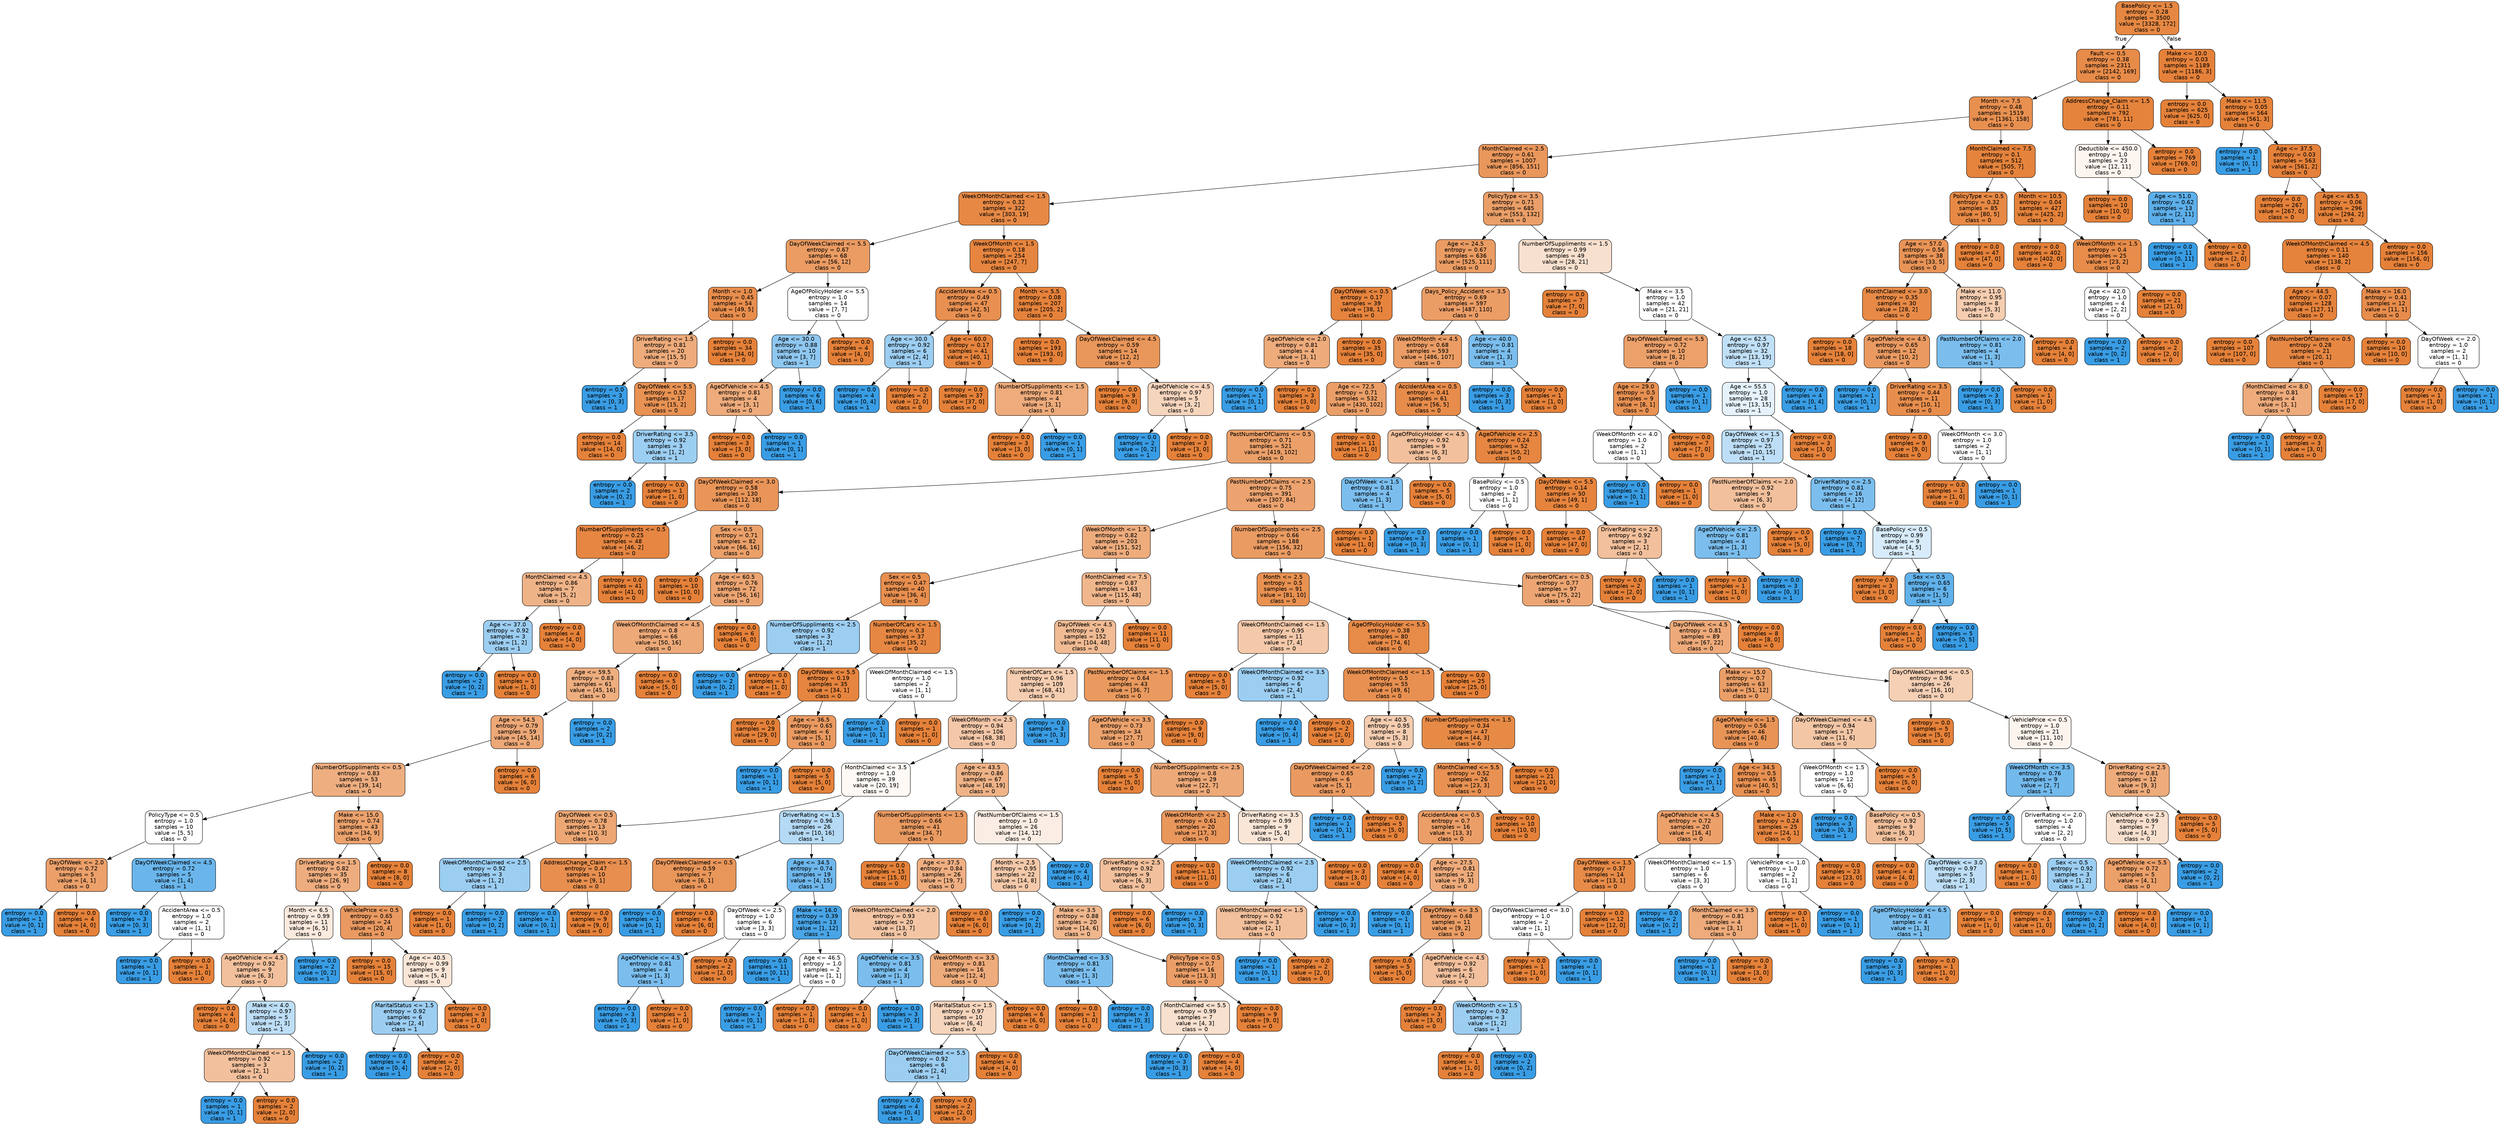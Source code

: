 digraph Tree {
node [shape=box, style="filled, rounded", color="black", fontname=helvetica] ;
edge [fontname=helvetica] ;
0 [label="BasePolicy <= 1.5\nentropy = 0.28\nsamples = 3500\nvalue = [3328, 172]\nclass = 0", fillcolor="#e68843"] ;
1 [label="Fault <= 0.5\nentropy = 0.38\nsamples = 2311\nvalue = [2142, 169]\nclass = 0", fillcolor="#e78b49"] ;
0 -> 1 [labeldistance=2.5, labelangle=45, headlabel="True"] ;
2 [label="Month <= 7.5\nentropy = 0.48\nsamples = 1519\nvalue = [1361, 158]\nclass = 0", fillcolor="#e89050"] ;
1 -> 2 ;
3 [label="MonthClaimed <= 2.5\nentropy = 0.61\nsamples = 1007\nvalue = [856, 151]\nclass = 0", fillcolor="#ea975c"] ;
2 -> 3 ;
4 [label="WeekOfMonthClaimed <= 1.5\nentropy = 0.32\nsamples = 322\nvalue = [303, 19]\nclass = 0", fillcolor="#e78945"] ;
3 -> 4 ;
5 [label="DayOfWeekClaimed <= 5.5\nentropy = 0.67\nsamples = 68\nvalue = [56, 12]\nclass = 0", fillcolor="#eb9c63"] ;
4 -> 5 ;
6 [label="Month <= 1.0\nentropy = 0.45\nsamples = 54\nvalue = [49, 5]\nclass = 0", fillcolor="#e88e4d"] ;
5 -> 6 ;
7 [label="DriverRating <= 1.5\nentropy = 0.81\nsamples = 20\nvalue = [15, 5]\nclass = 0", fillcolor="#eeab7b"] ;
6 -> 7 ;
8 [label="entropy = 0.0\nsamples = 3\nvalue = [0, 3]\nclass = 1", fillcolor="#399de5"] ;
7 -> 8 ;
9 [label="DayOfWeek <= 5.5\nentropy = 0.52\nsamples = 17\nvalue = [15, 2]\nclass = 0", fillcolor="#e89253"] ;
7 -> 9 ;
10 [label="entropy = 0.0\nsamples = 14\nvalue = [14, 0]\nclass = 0", fillcolor="#e58139"] ;
9 -> 10 ;
11 [label="DriverRating <= 3.5\nentropy = 0.92\nsamples = 3\nvalue = [1, 2]\nclass = 1", fillcolor="#9ccef2"] ;
9 -> 11 ;
12 [label="entropy = 0.0\nsamples = 2\nvalue = [0, 2]\nclass = 1", fillcolor="#399de5"] ;
11 -> 12 ;
13 [label="entropy = 0.0\nsamples = 1\nvalue = [1, 0]\nclass = 0", fillcolor="#e58139"] ;
11 -> 13 ;
14 [label="entropy = 0.0\nsamples = 34\nvalue = [34, 0]\nclass = 0", fillcolor="#e58139"] ;
6 -> 14 ;
15 [label="AgeOfPolicyHolder <= 5.5\nentropy = 1.0\nsamples = 14\nvalue = [7, 7]\nclass = 0", fillcolor="#ffffff"] ;
5 -> 15 ;
16 [label="Age <= 30.0\nentropy = 0.88\nsamples = 10\nvalue = [3, 7]\nclass = 1", fillcolor="#8ec7f0"] ;
15 -> 16 ;
17 [label="AgeOfVehicle <= 4.5\nentropy = 0.81\nsamples = 4\nvalue = [3, 1]\nclass = 0", fillcolor="#eeab7b"] ;
16 -> 17 ;
18 [label="entropy = 0.0\nsamples = 3\nvalue = [3, 0]\nclass = 0", fillcolor="#e58139"] ;
17 -> 18 ;
19 [label="entropy = 0.0\nsamples = 1\nvalue = [0, 1]\nclass = 1", fillcolor="#399de5"] ;
17 -> 19 ;
20 [label="entropy = 0.0\nsamples = 6\nvalue = [0, 6]\nclass = 1", fillcolor="#399de5"] ;
16 -> 20 ;
21 [label="entropy = 0.0\nsamples = 4\nvalue = [4, 0]\nclass = 0", fillcolor="#e58139"] ;
15 -> 21 ;
22 [label="WeekOfMonth <= 1.5\nentropy = 0.18\nsamples = 254\nvalue = [247, 7]\nclass = 0", fillcolor="#e6853f"] ;
4 -> 22 ;
23 [label="AccidentArea <= 0.5\nentropy = 0.49\nsamples = 47\nvalue = [42, 5]\nclass = 0", fillcolor="#e89051"] ;
22 -> 23 ;
24 [label="Age <= 30.0\nentropy = 0.92\nsamples = 6\nvalue = [2, 4]\nclass = 1", fillcolor="#9ccef2"] ;
23 -> 24 ;
25 [label="entropy = 0.0\nsamples = 4\nvalue = [0, 4]\nclass = 1", fillcolor="#399de5"] ;
24 -> 25 ;
26 [label="entropy = 0.0\nsamples = 2\nvalue = [2, 0]\nclass = 0", fillcolor="#e58139"] ;
24 -> 26 ;
27 [label="Age <= 60.0\nentropy = 0.17\nsamples = 41\nvalue = [40, 1]\nclass = 0", fillcolor="#e6843e"] ;
23 -> 27 ;
28 [label="entropy = 0.0\nsamples = 37\nvalue = [37, 0]\nclass = 0", fillcolor="#e58139"] ;
27 -> 28 ;
29 [label="NumberOfSuppliments <= 1.5\nentropy = 0.81\nsamples = 4\nvalue = [3, 1]\nclass = 0", fillcolor="#eeab7b"] ;
27 -> 29 ;
30 [label="entropy = 0.0\nsamples = 3\nvalue = [3, 0]\nclass = 0", fillcolor="#e58139"] ;
29 -> 30 ;
31 [label="entropy = 0.0\nsamples = 1\nvalue = [0, 1]\nclass = 1", fillcolor="#399de5"] ;
29 -> 31 ;
32 [label="Month <= 5.5\nentropy = 0.08\nsamples = 207\nvalue = [205, 2]\nclass = 0", fillcolor="#e5823b"] ;
22 -> 32 ;
33 [label="entropy = 0.0\nsamples = 193\nvalue = [193, 0]\nclass = 0", fillcolor="#e58139"] ;
32 -> 33 ;
34 [label="DayOfWeekClaimed <= 4.5\nentropy = 0.59\nsamples = 14\nvalue = [12, 2]\nclass = 0", fillcolor="#e9965a"] ;
32 -> 34 ;
35 [label="entropy = 0.0\nsamples = 9\nvalue = [9, 0]\nclass = 0", fillcolor="#e58139"] ;
34 -> 35 ;
36 [label="AgeOfVehicle <= 4.5\nentropy = 0.97\nsamples = 5\nvalue = [3, 2]\nclass = 0", fillcolor="#f6d5bd"] ;
34 -> 36 ;
37 [label="entropy = 0.0\nsamples = 2\nvalue = [0, 2]\nclass = 1", fillcolor="#399de5"] ;
36 -> 37 ;
38 [label="entropy = 0.0\nsamples = 3\nvalue = [3, 0]\nclass = 0", fillcolor="#e58139"] ;
36 -> 38 ;
39 [label="PolicyType <= 3.5\nentropy = 0.71\nsamples = 685\nvalue = [553, 132]\nclass = 0", fillcolor="#eb9f68"] ;
3 -> 39 ;
40 [label="Age <= 24.5\nentropy = 0.67\nsamples = 636\nvalue = [525, 111]\nclass = 0", fillcolor="#ea9c63"] ;
39 -> 40 ;
41 [label="DayOfWeek <= 0.5\nentropy = 0.17\nsamples = 39\nvalue = [38, 1]\nclass = 0", fillcolor="#e6843e"] ;
40 -> 41 ;
42 [label="AgeOfVehicle <= 2.0\nentropy = 0.81\nsamples = 4\nvalue = [3, 1]\nclass = 0", fillcolor="#eeab7b"] ;
41 -> 42 ;
43 [label="entropy = 0.0\nsamples = 1\nvalue = [0, 1]\nclass = 1", fillcolor="#399de5"] ;
42 -> 43 ;
44 [label="entropy = 0.0\nsamples = 3\nvalue = [3, 0]\nclass = 0", fillcolor="#e58139"] ;
42 -> 44 ;
45 [label="entropy = 0.0\nsamples = 35\nvalue = [35, 0]\nclass = 0", fillcolor="#e58139"] ;
41 -> 45 ;
46 [label="Days_Policy_Accident <= 3.5\nentropy = 0.69\nsamples = 597\nvalue = [487, 110]\nclass = 0", fillcolor="#eb9d66"] ;
40 -> 46 ;
47 [label="WeekOfMonth <= 4.5\nentropy = 0.68\nsamples = 593\nvalue = [486, 107]\nclass = 0", fillcolor="#eb9d65"] ;
46 -> 47 ;
48 [label="Age <= 72.5\nentropy = 0.71\nsamples = 532\nvalue = [430, 102]\nclass = 0", fillcolor="#eb9f68"] ;
47 -> 48 ;
49 [label="PastNumberOfClaims <= 0.5\nentropy = 0.71\nsamples = 521\nvalue = [419, 102]\nclass = 0", fillcolor="#eba069"] ;
48 -> 49 ;
50 [label="DayOfWeekClaimed <= 3.0\nentropy = 0.58\nsamples = 130\nvalue = [112, 18]\nclass = 0", fillcolor="#e99559"] ;
49 -> 50 ;
51 [label="NumberOfSuppliments <= 0.5\nentropy = 0.25\nsamples = 48\nvalue = [46, 2]\nclass = 0", fillcolor="#e68642"] ;
50 -> 51 ;
52 [label="MonthClaimed <= 4.5\nentropy = 0.86\nsamples = 7\nvalue = [5, 2]\nclass = 0", fillcolor="#efb388"] ;
51 -> 52 ;
53 [label="Age <= 37.0\nentropy = 0.92\nsamples = 3\nvalue = [1, 2]\nclass = 1", fillcolor="#9ccef2"] ;
52 -> 53 ;
54 [label="entropy = 0.0\nsamples = 2\nvalue = [0, 2]\nclass = 1", fillcolor="#399de5"] ;
53 -> 54 ;
55 [label="entropy = 0.0\nsamples = 1\nvalue = [1, 0]\nclass = 0", fillcolor="#e58139"] ;
53 -> 55 ;
56 [label="entropy = 0.0\nsamples = 4\nvalue = [4, 0]\nclass = 0", fillcolor="#e58139"] ;
52 -> 56 ;
57 [label="entropy = 0.0\nsamples = 41\nvalue = [41, 0]\nclass = 0", fillcolor="#e58139"] ;
51 -> 57 ;
58 [label="Sex <= 0.5\nentropy = 0.71\nsamples = 82\nvalue = [66, 16]\nclass = 0", fillcolor="#eba069"] ;
50 -> 58 ;
59 [label="entropy = 0.0\nsamples = 10\nvalue = [10, 0]\nclass = 0", fillcolor="#e58139"] ;
58 -> 59 ;
60 [label="Age <= 60.5\nentropy = 0.76\nsamples = 72\nvalue = [56, 16]\nclass = 0", fillcolor="#eca572"] ;
58 -> 60 ;
61 [label="WeekOfMonthClaimed <= 4.5\nentropy = 0.8\nsamples = 66\nvalue = [50, 16]\nclass = 0", fillcolor="#eda978"] ;
60 -> 61 ;
62 [label="Age <= 59.5\nentropy = 0.83\nsamples = 61\nvalue = [45, 16]\nclass = 0", fillcolor="#eeae7f"] ;
61 -> 62 ;
63 [label="Age <= 54.5\nentropy = 0.79\nsamples = 59\nvalue = [45, 14]\nclass = 0", fillcolor="#eda877"] ;
62 -> 63 ;
64 [label="NumberOfSuppliments <= 0.5\nentropy = 0.83\nsamples = 53\nvalue = [39, 14]\nclass = 0", fillcolor="#eeae80"] ;
63 -> 64 ;
65 [label="PolicyType <= 0.5\nentropy = 1.0\nsamples = 10\nvalue = [5, 5]\nclass = 0", fillcolor="#ffffff"] ;
64 -> 65 ;
66 [label="DayOfWeek <= 2.0\nentropy = 0.72\nsamples = 5\nvalue = [4, 1]\nclass = 0", fillcolor="#eca06a"] ;
65 -> 66 ;
67 [label="entropy = 0.0\nsamples = 1\nvalue = [0, 1]\nclass = 1", fillcolor="#399de5"] ;
66 -> 67 ;
68 [label="entropy = 0.0\nsamples = 4\nvalue = [4, 0]\nclass = 0", fillcolor="#e58139"] ;
66 -> 68 ;
69 [label="DayOfWeekClaimed <= 4.5\nentropy = 0.72\nsamples = 5\nvalue = [1, 4]\nclass = 1", fillcolor="#6ab6ec"] ;
65 -> 69 ;
70 [label="entropy = 0.0\nsamples = 3\nvalue = [0, 3]\nclass = 1", fillcolor="#399de5"] ;
69 -> 70 ;
71 [label="AccidentArea <= 0.5\nentropy = 1.0\nsamples = 2\nvalue = [1, 1]\nclass = 0", fillcolor="#ffffff"] ;
69 -> 71 ;
72 [label="entropy = 0.0\nsamples = 1\nvalue = [0, 1]\nclass = 1", fillcolor="#399de5"] ;
71 -> 72 ;
73 [label="entropy = 0.0\nsamples = 1\nvalue = [1, 0]\nclass = 0", fillcolor="#e58139"] ;
71 -> 73 ;
74 [label="Make <= 15.0\nentropy = 0.74\nsamples = 43\nvalue = [34, 9]\nclass = 0", fillcolor="#eca26d"] ;
64 -> 74 ;
75 [label="DriverRating <= 1.5\nentropy = 0.82\nsamples = 35\nvalue = [26, 9]\nclass = 0", fillcolor="#eead7e"] ;
74 -> 75 ;
76 [label="Month <= 6.5\nentropy = 0.99\nsamples = 11\nvalue = [6, 5]\nclass = 0", fillcolor="#fbeade"] ;
75 -> 76 ;
77 [label="AgeOfVehicle <= 4.5\nentropy = 0.92\nsamples = 9\nvalue = [6, 3]\nclass = 0", fillcolor="#f2c09c"] ;
76 -> 77 ;
78 [label="entropy = 0.0\nsamples = 4\nvalue = [4, 0]\nclass = 0", fillcolor="#e58139"] ;
77 -> 78 ;
79 [label="Make <= 4.0\nentropy = 0.97\nsamples = 5\nvalue = [2, 3]\nclass = 1", fillcolor="#bddef6"] ;
77 -> 79 ;
80 [label="WeekOfMonthClaimed <= 1.5\nentropy = 0.92\nsamples = 3\nvalue = [2, 1]\nclass = 0", fillcolor="#f2c09c"] ;
79 -> 80 ;
81 [label="entropy = 0.0\nsamples = 1\nvalue = [0, 1]\nclass = 1", fillcolor="#399de5"] ;
80 -> 81 ;
82 [label="entropy = 0.0\nsamples = 2\nvalue = [2, 0]\nclass = 0", fillcolor="#e58139"] ;
80 -> 82 ;
83 [label="entropy = 0.0\nsamples = 2\nvalue = [0, 2]\nclass = 1", fillcolor="#399de5"] ;
79 -> 83 ;
84 [label="entropy = 0.0\nsamples = 2\nvalue = [0, 2]\nclass = 1", fillcolor="#399de5"] ;
76 -> 84 ;
85 [label="VehiclePrice <= 0.5\nentropy = 0.65\nsamples = 24\nvalue = [20, 4]\nclass = 0", fillcolor="#ea9a61"] ;
75 -> 85 ;
86 [label="entropy = 0.0\nsamples = 15\nvalue = [15, 0]\nclass = 0", fillcolor="#e58139"] ;
85 -> 86 ;
87 [label="Age <= 40.5\nentropy = 0.99\nsamples = 9\nvalue = [5, 4]\nclass = 0", fillcolor="#fae6d7"] ;
85 -> 87 ;
88 [label="MaritalStatus <= 1.5\nentropy = 0.92\nsamples = 6\nvalue = [2, 4]\nclass = 1", fillcolor="#9ccef2"] ;
87 -> 88 ;
89 [label="entropy = 0.0\nsamples = 4\nvalue = [0, 4]\nclass = 1", fillcolor="#399de5"] ;
88 -> 89 ;
90 [label="entropy = 0.0\nsamples = 2\nvalue = [2, 0]\nclass = 0", fillcolor="#e58139"] ;
88 -> 90 ;
91 [label="entropy = 0.0\nsamples = 3\nvalue = [3, 0]\nclass = 0", fillcolor="#e58139"] ;
87 -> 91 ;
92 [label="entropy = 0.0\nsamples = 8\nvalue = [8, 0]\nclass = 0", fillcolor="#e58139"] ;
74 -> 92 ;
93 [label="entropy = 0.0\nsamples = 6\nvalue = [6, 0]\nclass = 0", fillcolor="#e58139"] ;
63 -> 93 ;
94 [label="entropy = 0.0\nsamples = 2\nvalue = [0, 2]\nclass = 1", fillcolor="#399de5"] ;
62 -> 94 ;
95 [label="entropy = 0.0\nsamples = 5\nvalue = [5, 0]\nclass = 0", fillcolor="#e58139"] ;
61 -> 95 ;
96 [label="entropy = 0.0\nsamples = 6\nvalue = [6, 0]\nclass = 0", fillcolor="#e58139"] ;
60 -> 96 ;
97 [label="PastNumberOfClaims <= 2.5\nentropy = 0.75\nsamples = 391\nvalue = [307, 84]\nclass = 0", fillcolor="#eca36f"] ;
49 -> 97 ;
98 [label="WeekOfMonth <= 1.5\nentropy = 0.82\nsamples = 203\nvalue = [151, 52]\nclass = 0", fillcolor="#eeac7d"] ;
97 -> 98 ;
99 [label="Sex <= 0.5\nentropy = 0.47\nsamples = 40\nvalue = [36, 4]\nclass = 0", fillcolor="#e88f4f"] ;
98 -> 99 ;
100 [label="NumberOfSuppliments <= 2.5\nentropy = 0.92\nsamples = 3\nvalue = [1, 2]\nclass = 1", fillcolor="#9ccef2"] ;
99 -> 100 ;
101 [label="entropy = 0.0\nsamples = 2\nvalue = [0, 2]\nclass = 1", fillcolor="#399de5"] ;
100 -> 101 ;
102 [label="entropy = 0.0\nsamples = 1\nvalue = [1, 0]\nclass = 0", fillcolor="#e58139"] ;
100 -> 102 ;
103 [label="NumberOfCars <= 1.5\nentropy = 0.3\nsamples = 37\nvalue = [35, 2]\nclass = 0", fillcolor="#e68844"] ;
99 -> 103 ;
104 [label="DayOfWeek <= 5.5\nentropy = 0.19\nsamples = 35\nvalue = [34, 1]\nclass = 0", fillcolor="#e6853f"] ;
103 -> 104 ;
105 [label="entropy = 0.0\nsamples = 29\nvalue = [29, 0]\nclass = 0", fillcolor="#e58139"] ;
104 -> 105 ;
106 [label="Age <= 36.5\nentropy = 0.65\nsamples = 6\nvalue = [5, 1]\nclass = 0", fillcolor="#ea9a61"] ;
104 -> 106 ;
107 [label="entropy = 0.0\nsamples = 1\nvalue = [0, 1]\nclass = 1", fillcolor="#399de5"] ;
106 -> 107 ;
108 [label="entropy = 0.0\nsamples = 5\nvalue = [5, 0]\nclass = 0", fillcolor="#e58139"] ;
106 -> 108 ;
109 [label="WeekOfMonthClaimed <= 1.5\nentropy = 1.0\nsamples = 2\nvalue = [1, 1]\nclass = 0", fillcolor="#ffffff"] ;
103 -> 109 ;
110 [label="entropy = 0.0\nsamples = 1\nvalue = [0, 1]\nclass = 1", fillcolor="#399de5"] ;
109 -> 110 ;
111 [label="entropy = 0.0\nsamples = 1\nvalue = [1, 0]\nclass = 0", fillcolor="#e58139"] ;
109 -> 111 ;
112 [label="MonthClaimed <= 7.5\nentropy = 0.87\nsamples = 163\nvalue = [115, 48]\nclass = 0", fillcolor="#f0b68c"] ;
98 -> 112 ;
113 [label="DayOfWeek <= 4.5\nentropy = 0.9\nsamples = 152\nvalue = [104, 48]\nclass = 0", fillcolor="#f1bb94"] ;
112 -> 113 ;
114 [label="NumberOfCars <= 1.5\nentropy = 0.96\nsamples = 109\nvalue = [68, 41]\nclass = 0", fillcolor="#f5cdb0"] ;
113 -> 114 ;
115 [label="WeekOfMonth <= 2.5\nentropy = 0.94\nsamples = 106\nvalue = [68, 38]\nclass = 0", fillcolor="#f4c7a8"] ;
114 -> 115 ;
116 [label="MonthClaimed <= 3.5\nentropy = 1.0\nsamples = 39\nvalue = [20, 19]\nclass = 0", fillcolor="#fef9f5"] ;
115 -> 116 ;
117 [label="DayOfWeek <= 0.5\nentropy = 0.78\nsamples = 13\nvalue = [10, 3]\nclass = 0", fillcolor="#eda774"] ;
116 -> 117 ;
118 [label="WeekOfMonthClaimed <= 2.5\nentropy = 0.92\nsamples = 3\nvalue = [1, 2]\nclass = 1", fillcolor="#9ccef2"] ;
117 -> 118 ;
119 [label="entropy = 0.0\nsamples = 1\nvalue = [1, 0]\nclass = 0", fillcolor="#e58139"] ;
118 -> 119 ;
120 [label="entropy = 0.0\nsamples = 2\nvalue = [0, 2]\nclass = 1", fillcolor="#399de5"] ;
118 -> 120 ;
121 [label="AddressChange_Claim <= 1.5\nentropy = 0.47\nsamples = 10\nvalue = [9, 1]\nclass = 0", fillcolor="#e88f4f"] ;
117 -> 121 ;
122 [label="entropy = 0.0\nsamples = 1\nvalue = [0, 1]\nclass = 1", fillcolor="#399de5"] ;
121 -> 122 ;
123 [label="entropy = 0.0\nsamples = 9\nvalue = [9, 0]\nclass = 0", fillcolor="#e58139"] ;
121 -> 123 ;
124 [label="DriverRating <= 1.5\nentropy = 0.96\nsamples = 26\nvalue = [10, 16]\nclass = 1", fillcolor="#b5daf5"] ;
116 -> 124 ;
125 [label="DayOfWeekClaimed <= 0.5\nentropy = 0.59\nsamples = 7\nvalue = [6, 1]\nclass = 0", fillcolor="#e9965a"] ;
124 -> 125 ;
126 [label="entropy = 0.0\nsamples = 1\nvalue = [0, 1]\nclass = 1", fillcolor="#399de5"] ;
125 -> 126 ;
127 [label="entropy = 0.0\nsamples = 6\nvalue = [6, 0]\nclass = 0", fillcolor="#e58139"] ;
125 -> 127 ;
128 [label="Age <= 34.5\nentropy = 0.74\nsamples = 19\nvalue = [4, 15]\nclass = 1", fillcolor="#6eb7ec"] ;
124 -> 128 ;
129 [label="DayOfWeek <= 2.5\nentropy = 1.0\nsamples = 6\nvalue = [3, 3]\nclass = 0", fillcolor="#ffffff"] ;
128 -> 129 ;
130 [label="AgeOfVehicle <= 4.5\nentropy = 0.81\nsamples = 4\nvalue = [1, 3]\nclass = 1", fillcolor="#7bbeee"] ;
129 -> 130 ;
131 [label="entropy = 0.0\nsamples = 3\nvalue = [0, 3]\nclass = 1", fillcolor="#399de5"] ;
130 -> 131 ;
132 [label="entropy = 0.0\nsamples = 1\nvalue = [1, 0]\nclass = 0", fillcolor="#e58139"] ;
130 -> 132 ;
133 [label="entropy = 0.0\nsamples = 2\nvalue = [2, 0]\nclass = 0", fillcolor="#e58139"] ;
129 -> 133 ;
134 [label="Make <= 16.0\nentropy = 0.39\nsamples = 13\nvalue = [1, 12]\nclass = 1", fillcolor="#49a5e7"] ;
128 -> 134 ;
135 [label="entropy = 0.0\nsamples = 11\nvalue = [0, 11]\nclass = 1", fillcolor="#399de5"] ;
134 -> 135 ;
136 [label="Age <= 46.5\nentropy = 1.0\nsamples = 2\nvalue = [1, 1]\nclass = 0", fillcolor="#ffffff"] ;
134 -> 136 ;
137 [label="entropy = 0.0\nsamples = 1\nvalue = [0, 1]\nclass = 1", fillcolor="#399de5"] ;
136 -> 137 ;
138 [label="entropy = 0.0\nsamples = 1\nvalue = [1, 0]\nclass = 0", fillcolor="#e58139"] ;
136 -> 138 ;
139 [label="Age <= 43.5\nentropy = 0.86\nsamples = 67\nvalue = [48, 19]\nclass = 0", fillcolor="#efb387"] ;
115 -> 139 ;
140 [label="NumberOfSuppliments <= 1.5\nentropy = 0.66\nsamples = 41\nvalue = [34, 7]\nclass = 0", fillcolor="#ea9b62"] ;
139 -> 140 ;
141 [label="entropy = 0.0\nsamples = 15\nvalue = [15, 0]\nclass = 0", fillcolor="#e58139"] ;
140 -> 141 ;
142 [label="Age <= 37.5\nentropy = 0.84\nsamples = 26\nvalue = [19, 7]\nclass = 0", fillcolor="#efaf82"] ;
140 -> 142 ;
143 [label="WeekOfMonthClaimed <= 2.0\nentropy = 0.93\nsamples = 20\nvalue = [13, 7]\nclass = 0", fillcolor="#f3c5a4"] ;
142 -> 143 ;
144 [label="AgeOfVehicle <= 3.5\nentropy = 0.81\nsamples = 4\nvalue = [1, 3]\nclass = 1", fillcolor="#7bbeee"] ;
143 -> 144 ;
145 [label="entropy = 0.0\nsamples = 1\nvalue = [1, 0]\nclass = 0", fillcolor="#e58139"] ;
144 -> 145 ;
146 [label="entropy = 0.0\nsamples = 3\nvalue = [0, 3]\nclass = 1", fillcolor="#399de5"] ;
144 -> 146 ;
147 [label="WeekOfMonth <= 3.5\nentropy = 0.81\nsamples = 16\nvalue = [12, 4]\nclass = 0", fillcolor="#eeab7b"] ;
143 -> 147 ;
148 [label="MaritalStatus <= 1.5\nentropy = 0.97\nsamples = 10\nvalue = [6, 4]\nclass = 0", fillcolor="#f6d5bd"] ;
147 -> 148 ;
149 [label="DayOfWeekClaimed <= 5.5\nentropy = 0.92\nsamples = 6\nvalue = [2, 4]\nclass = 1", fillcolor="#9ccef2"] ;
148 -> 149 ;
150 [label="entropy = 0.0\nsamples = 4\nvalue = [0, 4]\nclass = 1", fillcolor="#399de5"] ;
149 -> 150 ;
151 [label="entropy = 0.0\nsamples = 2\nvalue = [2, 0]\nclass = 0", fillcolor="#e58139"] ;
149 -> 151 ;
152 [label="entropy = 0.0\nsamples = 4\nvalue = [4, 0]\nclass = 0", fillcolor="#e58139"] ;
148 -> 152 ;
153 [label="entropy = 0.0\nsamples = 6\nvalue = [6, 0]\nclass = 0", fillcolor="#e58139"] ;
147 -> 153 ;
154 [label="entropy = 0.0\nsamples = 6\nvalue = [6, 0]\nclass = 0", fillcolor="#e58139"] ;
142 -> 154 ;
155 [label="PastNumberOfClaims <= 1.5\nentropy = 1.0\nsamples = 26\nvalue = [14, 12]\nclass = 0", fillcolor="#fbede3"] ;
139 -> 155 ;
156 [label="Month <= 2.5\nentropy = 0.95\nsamples = 22\nvalue = [14, 8]\nclass = 0", fillcolor="#f4c9aa"] ;
155 -> 156 ;
157 [label="entropy = 0.0\nsamples = 2\nvalue = [0, 2]\nclass = 1", fillcolor="#399de5"] ;
156 -> 157 ;
158 [label="Make <= 3.5\nentropy = 0.88\nsamples = 20\nvalue = [14, 6]\nclass = 0", fillcolor="#f0b78e"] ;
156 -> 158 ;
159 [label="MonthClaimed <= 3.5\nentropy = 0.81\nsamples = 4\nvalue = [1, 3]\nclass = 1", fillcolor="#7bbeee"] ;
158 -> 159 ;
160 [label="entropy = 0.0\nsamples = 1\nvalue = [1, 0]\nclass = 0", fillcolor="#e58139"] ;
159 -> 160 ;
161 [label="entropy = 0.0\nsamples = 3\nvalue = [0, 3]\nclass = 1", fillcolor="#399de5"] ;
159 -> 161 ;
162 [label="PolicyType <= 0.5\nentropy = 0.7\nsamples = 16\nvalue = [13, 3]\nclass = 0", fillcolor="#eb9e67"] ;
158 -> 162 ;
163 [label="MonthClaimed <= 5.5\nentropy = 0.99\nsamples = 7\nvalue = [4, 3]\nclass = 0", fillcolor="#f8e0ce"] ;
162 -> 163 ;
164 [label="entropy = 0.0\nsamples = 3\nvalue = [0, 3]\nclass = 1", fillcolor="#399de5"] ;
163 -> 164 ;
165 [label="entropy = 0.0\nsamples = 4\nvalue = [4, 0]\nclass = 0", fillcolor="#e58139"] ;
163 -> 165 ;
166 [label="entropy = 0.0\nsamples = 9\nvalue = [9, 0]\nclass = 0", fillcolor="#e58139"] ;
162 -> 166 ;
167 [label="entropy = 0.0\nsamples = 4\nvalue = [0, 4]\nclass = 1", fillcolor="#399de5"] ;
155 -> 167 ;
168 [label="entropy = 0.0\nsamples = 3\nvalue = [0, 3]\nclass = 1", fillcolor="#399de5"] ;
114 -> 168 ;
169 [label="PastNumberOfClaims <= 1.5\nentropy = 0.64\nsamples = 43\nvalue = [36, 7]\nclass = 0", fillcolor="#ea9a5f"] ;
113 -> 169 ;
170 [label="AgeOfVehicle <= 3.5\nentropy = 0.73\nsamples = 34\nvalue = [27, 7]\nclass = 0", fillcolor="#eca26c"] ;
169 -> 170 ;
171 [label="entropy = 0.0\nsamples = 5\nvalue = [5, 0]\nclass = 0", fillcolor="#e58139"] ;
170 -> 171 ;
172 [label="NumberOfSuppliments <= 2.5\nentropy = 0.8\nsamples = 29\nvalue = [22, 7]\nclass = 0", fillcolor="#eda978"] ;
170 -> 172 ;
173 [label="WeekOfMonth <= 2.5\nentropy = 0.61\nsamples = 20\nvalue = [17, 3]\nclass = 0", fillcolor="#ea975c"] ;
172 -> 173 ;
174 [label="DriverRating <= 2.5\nentropy = 0.92\nsamples = 9\nvalue = [6, 3]\nclass = 0", fillcolor="#f2c09c"] ;
173 -> 174 ;
175 [label="entropy = 0.0\nsamples = 6\nvalue = [6, 0]\nclass = 0", fillcolor="#e58139"] ;
174 -> 175 ;
176 [label="entropy = 0.0\nsamples = 3\nvalue = [0, 3]\nclass = 1", fillcolor="#399de5"] ;
174 -> 176 ;
177 [label="entropy = 0.0\nsamples = 11\nvalue = [11, 0]\nclass = 0", fillcolor="#e58139"] ;
173 -> 177 ;
178 [label="DriverRating <= 3.5\nentropy = 0.99\nsamples = 9\nvalue = [5, 4]\nclass = 0", fillcolor="#fae6d7"] ;
172 -> 178 ;
179 [label="WeekOfMonthClaimed <= 2.5\nentropy = 0.92\nsamples = 6\nvalue = [2, 4]\nclass = 1", fillcolor="#9ccef2"] ;
178 -> 179 ;
180 [label="WeekOfMonthClaimed <= 1.5\nentropy = 0.92\nsamples = 3\nvalue = [2, 1]\nclass = 0", fillcolor="#f2c09c"] ;
179 -> 180 ;
181 [label="entropy = 0.0\nsamples = 1\nvalue = [0, 1]\nclass = 1", fillcolor="#399de5"] ;
180 -> 181 ;
182 [label="entropy = 0.0\nsamples = 2\nvalue = [2, 0]\nclass = 0", fillcolor="#e58139"] ;
180 -> 182 ;
183 [label="entropy = 0.0\nsamples = 3\nvalue = [0, 3]\nclass = 1", fillcolor="#399de5"] ;
179 -> 183 ;
184 [label="entropy = 0.0\nsamples = 3\nvalue = [3, 0]\nclass = 0", fillcolor="#e58139"] ;
178 -> 184 ;
185 [label="entropy = 0.0\nsamples = 9\nvalue = [9, 0]\nclass = 0", fillcolor="#e58139"] ;
169 -> 185 ;
186 [label="entropy = 0.0\nsamples = 11\nvalue = [11, 0]\nclass = 0", fillcolor="#e58139"] ;
112 -> 186 ;
187 [label="NumberOfSuppliments <= 2.5\nentropy = 0.66\nsamples = 188\nvalue = [156, 32]\nclass = 0", fillcolor="#ea9b62"] ;
97 -> 187 ;
188 [label="Month <= 2.5\nentropy = 0.5\nsamples = 91\nvalue = [81, 10]\nclass = 0", fillcolor="#e89151"] ;
187 -> 188 ;
189 [label="WeekOfMonthClaimed <= 1.5\nentropy = 0.95\nsamples = 11\nvalue = [7, 4]\nclass = 0", fillcolor="#f4c9aa"] ;
188 -> 189 ;
190 [label="entropy = 0.0\nsamples = 5\nvalue = [5, 0]\nclass = 0", fillcolor="#e58139"] ;
189 -> 190 ;
191 [label="WeekOfMonthClaimed <= 3.5\nentropy = 0.92\nsamples = 6\nvalue = [2, 4]\nclass = 1", fillcolor="#9ccef2"] ;
189 -> 191 ;
192 [label="entropy = 0.0\nsamples = 4\nvalue = [0, 4]\nclass = 1", fillcolor="#399de5"] ;
191 -> 192 ;
193 [label="entropy = 0.0\nsamples = 2\nvalue = [2, 0]\nclass = 0", fillcolor="#e58139"] ;
191 -> 193 ;
194 [label="AgeOfPolicyHolder <= 5.5\nentropy = 0.38\nsamples = 80\nvalue = [74, 6]\nclass = 0", fillcolor="#e78b49"] ;
188 -> 194 ;
195 [label="WeekOfMonthClaimed <= 1.5\nentropy = 0.5\nsamples = 55\nvalue = [49, 6]\nclass = 0", fillcolor="#e89051"] ;
194 -> 195 ;
196 [label="Age <= 40.5\nentropy = 0.95\nsamples = 8\nvalue = [5, 3]\nclass = 0", fillcolor="#f5cdb0"] ;
195 -> 196 ;
197 [label="DayOfWeekClaimed <= 2.0\nentropy = 0.65\nsamples = 6\nvalue = [5, 1]\nclass = 0", fillcolor="#ea9a61"] ;
196 -> 197 ;
198 [label="entropy = 0.0\nsamples = 1\nvalue = [0, 1]\nclass = 1", fillcolor="#399de5"] ;
197 -> 198 ;
199 [label="entropy = 0.0\nsamples = 5\nvalue = [5, 0]\nclass = 0", fillcolor="#e58139"] ;
197 -> 199 ;
200 [label="entropy = 0.0\nsamples = 2\nvalue = [0, 2]\nclass = 1", fillcolor="#399de5"] ;
196 -> 200 ;
201 [label="NumberOfSuppliments <= 1.5\nentropy = 0.34\nsamples = 47\nvalue = [44, 3]\nclass = 0", fillcolor="#e78a46"] ;
195 -> 201 ;
202 [label="MonthClaimed <= 5.5\nentropy = 0.52\nsamples = 26\nvalue = [23, 3]\nclass = 0", fillcolor="#e89153"] ;
201 -> 202 ;
203 [label="AccidentArea <= 0.5\nentropy = 0.7\nsamples = 16\nvalue = [13, 3]\nclass = 0", fillcolor="#eb9e67"] ;
202 -> 203 ;
204 [label="entropy = 0.0\nsamples = 4\nvalue = [4, 0]\nclass = 0", fillcolor="#e58139"] ;
203 -> 204 ;
205 [label="Age <= 27.5\nentropy = 0.81\nsamples = 12\nvalue = [9, 3]\nclass = 0", fillcolor="#eeab7b"] ;
203 -> 205 ;
206 [label="entropy = 0.0\nsamples = 1\nvalue = [0, 1]\nclass = 1", fillcolor="#399de5"] ;
205 -> 206 ;
207 [label="DayOfWeek <= 3.5\nentropy = 0.68\nsamples = 11\nvalue = [9, 2]\nclass = 0", fillcolor="#eb9d65"] ;
205 -> 207 ;
208 [label="entropy = 0.0\nsamples = 5\nvalue = [5, 0]\nclass = 0", fillcolor="#e58139"] ;
207 -> 208 ;
209 [label="AgeOfVehicle <= 4.5\nentropy = 0.92\nsamples = 6\nvalue = [4, 2]\nclass = 0", fillcolor="#f2c09c"] ;
207 -> 209 ;
210 [label="entropy = 0.0\nsamples = 3\nvalue = [3, 0]\nclass = 0", fillcolor="#e58139"] ;
209 -> 210 ;
211 [label="WeekOfMonth <= 1.5\nentropy = 0.92\nsamples = 3\nvalue = [1, 2]\nclass = 1", fillcolor="#9ccef2"] ;
209 -> 211 ;
212 [label="entropy = 0.0\nsamples = 1\nvalue = [1, 0]\nclass = 0", fillcolor="#e58139"] ;
211 -> 212 ;
213 [label="entropy = 0.0\nsamples = 2\nvalue = [0, 2]\nclass = 1", fillcolor="#399de5"] ;
211 -> 213 ;
214 [label="entropy = 0.0\nsamples = 10\nvalue = [10, 0]\nclass = 0", fillcolor="#e58139"] ;
202 -> 214 ;
215 [label="entropy = 0.0\nsamples = 21\nvalue = [21, 0]\nclass = 0", fillcolor="#e58139"] ;
201 -> 215 ;
216 [label="entropy = 0.0\nsamples = 25\nvalue = [25, 0]\nclass = 0", fillcolor="#e58139"] ;
194 -> 216 ;
217 [label="NumberOfCars <= 0.5\nentropy = 0.77\nsamples = 97\nvalue = [75, 22]\nclass = 0", fillcolor="#eda673"] ;
187 -> 217 ;
218 [label="DayOfWeek <= 4.5\nentropy = 0.81\nsamples = 89\nvalue = [67, 22]\nclass = 0", fillcolor="#eeaa7a"] ;
217 -> 218 ;
219 [label="Make <= 15.0\nentropy = 0.7\nsamples = 63\nvalue = [51, 12]\nclass = 0", fillcolor="#eb9f68"] ;
218 -> 219 ;
220 [label="AgeOfVehicle <= 1.5\nentropy = 0.56\nsamples = 46\nvalue = [40, 6]\nclass = 0", fillcolor="#e99457"] ;
219 -> 220 ;
221 [label="entropy = 0.0\nsamples = 1\nvalue = [0, 1]\nclass = 1", fillcolor="#399de5"] ;
220 -> 221 ;
222 [label="Age <= 34.5\nentropy = 0.5\nsamples = 45\nvalue = [40, 5]\nclass = 0", fillcolor="#e89152"] ;
220 -> 222 ;
223 [label="AgeOfVehicle <= 4.5\nentropy = 0.72\nsamples = 20\nvalue = [16, 4]\nclass = 0", fillcolor="#eca06a"] ;
222 -> 223 ;
224 [label="DayOfWeek <= 1.5\nentropy = 0.37\nsamples = 14\nvalue = [13, 1]\nclass = 0", fillcolor="#e78b48"] ;
223 -> 224 ;
225 [label="DayOfWeekClaimed <= 3.0\nentropy = 1.0\nsamples = 2\nvalue = [1, 1]\nclass = 0", fillcolor="#ffffff"] ;
224 -> 225 ;
226 [label="entropy = 0.0\nsamples = 1\nvalue = [1, 0]\nclass = 0", fillcolor="#e58139"] ;
225 -> 226 ;
227 [label="entropy = 0.0\nsamples = 1\nvalue = [0, 1]\nclass = 1", fillcolor="#399de5"] ;
225 -> 227 ;
228 [label="entropy = 0.0\nsamples = 12\nvalue = [12, 0]\nclass = 0", fillcolor="#e58139"] ;
224 -> 228 ;
229 [label="WeekOfMonthClaimed <= 1.5\nentropy = 1.0\nsamples = 6\nvalue = [3, 3]\nclass = 0", fillcolor="#ffffff"] ;
223 -> 229 ;
230 [label="entropy = 0.0\nsamples = 2\nvalue = [0, 2]\nclass = 1", fillcolor="#399de5"] ;
229 -> 230 ;
231 [label="MonthClaimed <= 3.5\nentropy = 0.81\nsamples = 4\nvalue = [3, 1]\nclass = 0", fillcolor="#eeab7b"] ;
229 -> 231 ;
232 [label="entropy = 0.0\nsamples = 1\nvalue = [0, 1]\nclass = 1", fillcolor="#399de5"] ;
231 -> 232 ;
233 [label="entropy = 0.0\nsamples = 3\nvalue = [3, 0]\nclass = 0", fillcolor="#e58139"] ;
231 -> 233 ;
234 [label="Make <= 1.0\nentropy = 0.24\nsamples = 25\nvalue = [24, 1]\nclass = 0", fillcolor="#e68641"] ;
222 -> 234 ;
235 [label="VehiclePrice <= 1.0\nentropy = 1.0\nsamples = 2\nvalue = [1, 1]\nclass = 0", fillcolor="#ffffff"] ;
234 -> 235 ;
236 [label="entropy = 0.0\nsamples = 1\nvalue = [1, 0]\nclass = 0", fillcolor="#e58139"] ;
235 -> 236 ;
237 [label="entropy = 0.0\nsamples = 1\nvalue = [0, 1]\nclass = 1", fillcolor="#399de5"] ;
235 -> 237 ;
238 [label="entropy = 0.0\nsamples = 23\nvalue = [23, 0]\nclass = 0", fillcolor="#e58139"] ;
234 -> 238 ;
239 [label="DayOfWeekClaimed <= 4.5\nentropy = 0.94\nsamples = 17\nvalue = [11, 6]\nclass = 0", fillcolor="#f3c6a5"] ;
219 -> 239 ;
240 [label="WeekOfMonth <= 1.5\nentropy = 1.0\nsamples = 12\nvalue = [6, 6]\nclass = 0", fillcolor="#ffffff"] ;
239 -> 240 ;
241 [label="entropy = 0.0\nsamples = 3\nvalue = [0, 3]\nclass = 1", fillcolor="#399de5"] ;
240 -> 241 ;
242 [label="BasePolicy <= 0.5\nentropy = 0.92\nsamples = 9\nvalue = [6, 3]\nclass = 0", fillcolor="#f2c09c"] ;
240 -> 242 ;
243 [label="entropy = 0.0\nsamples = 4\nvalue = [4, 0]\nclass = 0", fillcolor="#e58139"] ;
242 -> 243 ;
244 [label="DayOfWeek <= 3.0\nentropy = 0.97\nsamples = 5\nvalue = [2, 3]\nclass = 1", fillcolor="#bddef6"] ;
242 -> 244 ;
245 [label="AgeOfPolicyHolder <= 6.5\nentropy = 0.81\nsamples = 4\nvalue = [1, 3]\nclass = 1", fillcolor="#7bbeee"] ;
244 -> 245 ;
246 [label="entropy = 0.0\nsamples = 3\nvalue = [0, 3]\nclass = 1", fillcolor="#399de5"] ;
245 -> 246 ;
247 [label="entropy = 0.0\nsamples = 1\nvalue = [1, 0]\nclass = 0", fillcolor="#e58139"] ;
245 -> 247 ;
248 [label="entropy = 0.0\nsamples = 1\nvalue = [1, 0]\nclass = 0", fillcolor="#e58139"] ;
244 -> 248 ;
249 [label="entropy = 0.0\nsamples = 5\nvalue = [5, 0]\nclass = 0", fillcolor="#e58139"] ;
239 -> 249 ;
250 [label="DayOfWeekClaimed <= 0.5\nentropy = 0.96\nsamples = 26\nvalue = [16, 10]\nclass = 0", fillcolor="#f5d0b5"] ;
218 -> 250 ;
251 [label="entropy = 0.0\nsamples = 5\nvalue = [5, 0]\nclass = 0", fillcolor="#e58139"] ;
250 -> 251 ;
252 [label="VehiclePrice <= 0.5\nentropy = 1.0\nsamples = 21\nvalue = [11, 10]\nclass = 0", fillcolor="#fdf4ed"] ;
250 -> 252 ;
253 [label="WeekOfMonth <= 3.5\nentropy = 0.76\nsamples = 9\nvalue = [2, 7]\nclass = 1", fillcolor="#72b9ec"] ;
252 -> 253 ;
254 [label="entropy = 0.0\nsamples = 5\nvalue = [0, 5]\nclass = 1", fillcolor="#399de5"] ;
253 -> 254 ;
255 [label="DriverRating <= 2.0\nentropy = 1.0\nsamples = 4\nvalue = [2, 2]\nclass = 0", fillcolor="#ffffff"] ;
253 -> 255 ;
256 [label="entropy = 0.0\nsamples = 1\nvalue = [1, 0]\nclass = 0", fillcolor="#e58139"] ;
255 -> 256 ;
257 [label="Sex <= 0.5\nentropy = 0.92\nsamples = 3\nvalue = [1, 2]\nclass = 1", fillcolor="#9ccef2"] ;
255 -> 257 ;
258 [label="entropy = 0.0\nsamples = 1\nvalue = [1, 0]\nclass = 0", fillcolor="#e58139"] ;
257 -> 258 ;
259 [label="entropy = 0.0\nsamples = 2\nvalue = [0, 2]\nclass = 1", fillcolor="#399de5"] ;
257 -> 259 ;
260 [label="DriverRating <= 2.5\nentropy = 0.81\nsamples = 12\nvalue = [9, 3]\nclass = 0", fillcolor="#eeab7b"] ;
252 -> 260 ;
261 [label="VehiclePrice <= 2.5\nentropy = 0.99\nsamples = 7\nvalue = [4, 3]\nclass = 0", fillcolor="#f8e0ce"] ;
260 -> 261 ;
262 [label="AgeOfVehicle <= 5.5\nentropy = 0.72\nsamples = 5\nvalue = [4, 1]\nclass = 0", fillcolor="#eca06a"] ;
261 -> 262 ;
263 [label="entropy = 0.0\nsamples = 4\nvalue = [4, 0]\nclass = 0", fillcolor="#e58139"] ;
262 -> 263 ;
264 [label="entropy = 0.0\nsamples = 1\nvalue = [0, 1]\nclass = 1", fillcolor="#399de5"] ;
262 -> 264 ;
265 [label="entropy = 0.0\nsamples = 2\nvalue = [0, 2]\nclass = 1", fillcolor="#399de5"] ;
261 -> 265 ;
266 [label="entropy = 0.0\nsamples = 5\nvalue = [5, 0]\nclass = 0", fillcolor="#e58139"] ;
260 -> 266 ;
267 [label="entropy = 0.0\nsamples = 8\nvalue = [8, 0]\nclass = 0", fillcolor="#e58139"] ;
217 -> 267 ;
268 [label="entropy = 0.0\nsamples = 11\nvalue = [11, 0]\nclass = 0", fillcolor="#e58139"] ;
48 -> 268 ;
269 [label="AccidentArea <= 0.5\nentropy = 0.41\nsamples = 61\nvalue = [56, 5]\nclass = 0", fillcolor="#e78c4b"] ;
47 -> 269 ;
270 [label="AgeOfPolicyHolder <= 4.5\nentropy = 0.92\nsamples = 9\nvalue = [6, 3]\nclass = 0", fillcolor="#f2c09c"] ;
269 -> 270 ;
271 [label="DayOfWeek <= 1.5\nentropy = 0.81\nsamples = 4\nvalue = [1, 3]\nclass = 1", fillcolor="#7bbeee"] ;
270 -> 271 ;
272 [label="entropy = 0.0\nsamples = 1\nvalue = [1, 0]\nclass = 0", fillcolor="#e58139"] ;
271 -> 272 ;
273 [label="entropy = 0.0\nsamples = 3\nvalue = [0, 3]\nclass = 1", fillcolor="#399de5"] ;
271 -> 273 ;
274 [label="entropy = 0.0\nsamples = 5\nvalue = [5, 0]\nclass = 0", fillcolor="#e58139"] ;
270 -> 274 ;
275 [label="AgeOfVehicle <= 2.5\nentropy = 0.24\nsamples = 52\nvalue = [50, 2]\nclass = 0", fillcolor="#e68641"] ;
269 -> 275 ;
276 [label="BasePolicy <= 0.5\nentropy = 1.0\nsamples = 2\nvalue = [1, 1]\nclass = 0", fillcolor="#ffffff"] ;
275 -> 276 ;
277 [label="entropy = 0.0\nsamples = 1\nvalue = [0, 1]\nclass = 1", fillcolor="#399de5"] ;
276 -> 277 ;
278 [label="entropy = 0.0\nsamples = 1\nvalue = [1, 0]\nclass = 0", fillcolor="#e58139"] ;
276 -> 278 ;
279 [label="DayOfWeek <= 5.5\nentropy = 0.14\nsamples = 50\nvalue = [49, 1]\nclass = 0", fillcolor="#e6843d"] ;
275 -> 279 ;
280 [label="entropy = 0.0\nsamples = 47\nvalue = [47, 0]\nclass = 0", fillcolor="#e58139"] ;
279 -> 280 ;
281 [label="DriverRating <= 2.5\nentropy = 0.92\nsamples = 3\nvalue = [2, 1]\nclass = 0", fillcolor="#f2c09c"] ;
279 -> 281 ;
282 [label="entropy = 0.0\nsamples = 2\nvalue = [2, 0]\nclass = 0", fillcolor="#e58139"] ;
281 -> 282 ;
283 [label="entropy = 0.0\nsamples = 1\nvalue = [0, 1]\nclass = 1", fillcolor="#399de5"] ;
281 -> 283 ;
284 [label="Age <= 40.0\nentropy = 0.81\nsamples = 4\nvalue = [1, 3]\nclass = 1", fillcolor="#7bbeee"] ;
46 -> 284 ;
285 [label="entropy = 0.0\nsamples = 3\nvalue = [0, 3]\nclass = 1", fillcolor="#399de5"] ;
284 -> 285 ;
286 [label="entropy = 0.0\nsamples = 1\nvalue = [1, 0]\nclass = 0", fillcolor="#e58139"] ;
284 -> 286 ;
287 [label="NumberOfSuppliments <= 1.5\nentropy = 0.99\nsamples = 49\nvalue = [28, 21]\nclass = 0", fillcolor="#f8e0ce"] ;
39 -> 287 ;
288 [label="entropy = 0.0\nsamples = 7\nvalue = [7, 0]\nclass = 0", fillcolor="#e58139"] ;
287 -> 288 ;
289 [label="Make <= 3.5\nentropy = 1.0\nsamples = 42\nvalue = [21, 21]\nclass = 0", fillcolor="#ffffff"] ;
287 -> 289 ;
290 [label="DayOfWeekClaimed <= 5.5\nentropy = 0.72\nsamples = 10\nvalue = [8, 2]\nclass = 0", fillcolor="#eca06a"] ;
289 -> 290 ;
291 [label="Age <= 29.0\nentropy = 0.5\nsamples = 9\nvalue = [8, 1]\nclass = 0", fillcolor="#e89152"] ;
290 -> 291 ;
292 [label="WeekOfMonth <= 4.0\nentropy = 1.0\nsamples = 2\nvalue = [1, 1]\nclass = 0", fillcolor="#ffffff"] ;
291 -> 292 ;
293 [label="entropy = 0.0\nsamples = 1\nvalue = [0, 1]\nclass = 1", fillcolor="#399de5"] ;
292 -> 293 ;
294 [label="entropy = 0.0\nsamples = 1\nvalue = [1, 0]\nclass = 0", fillcolor="#e58139"] ;
292 -> 294 ;
295 [label="entropy = 0.0\nsamples = 7\nvalue = [7, 0]\nclass = 0", fillcolor="#e58139"] ;
291 -> 295 ;
296 [label="entropy = 0.0\nsamples = 1\nvalue = [0, 1]\nclass = 1", fillcolor="#399de5"] ;
290 -> 296 ;
297 [label="Age <= 62.5\nentropy = 0.97\nsamples = 32\nvalue = [13, 19]\nclass = 1", fillcolor="#c0e0f7"] ;
289 -> 297 ;
298 [label="Age <= 55.5\nentropy = 1.0\nsamples = 28\nvalue = [13, 15]\nclass = 1", fillcolor="#e5f2fc"] ;
297 -> 298 ;
299 [label="DayOfWeek <= 1.5\nentropy = 0.97\nsamples = 25\nvalue = [10, 15]\nclass = 1", fillcolor="#bddef6"] ;
298 -> 299 ;
300 [label="PastNumberOfClaims <= 2.0\nentropy = 0.92\nsamples = 9\nvalue = [6, 3]\nclass = 0", fillcolor="#f2c09c"] ;
299 -> 300 ;
301 [label="AgeOfVehicle <= 2.5\nentropy = 0.81\nsamples = 4\nvalue = [1, 3]\nclass = 1", fillcolor="#7bbeee"] ;
300 -> 301 ;
302 [label="entropy = 0.0\nsamples = 1\nvalue = [1, 0]\nclass = 0", fillcolor="#e58139"] ;
301 -> 302 ;
303 [label="entropy = 0.0\nsamples = 3\nvalue = [0, 3]\nclass = 1", fillcolor="#399de5"] ;
301 -> 303 ;
304 [label="entropy = 0.0\nsamples = 5\nvalue = [5, 0]\nclass = 0", fillcolor="#e58139"] ;
300 -> 304 ;
305 [label="DriverRating <= 2.5\nentropy = 0.81\nsamples = 16\nvalue = [4, 12]\nclass = 1", fillcolor="#7bbeee"] ;
299 -> 305 ;
306 [label="entropy = 0.0\nsamples = 7\nvalue = [0, 7]\nclass = 1", fillcolor="#399de5"] ;
305 -> 306 ;
307 [label="BasePolicy <= 0.5\nentropy = 0.99\nsamples = 9\nvalue = [4, 5]\nclass = 1", fillcolor="#d7ebfa"] ;
305 -> 307 ;
308 [label="entropy = 0.0\nsamples = 3\nvalue = [3, 0]\nclass = 0", fillcolor="#e58139"] ;
307 -> 308 ;
309 [label="Sex <= 0.5\nentropy = 0.65\nsamples = 6\nvalue = [1, 5]\nclass = 1", fillcolor="#61b1ea"] ;
307 -> 309 ;
310 [label="entropy = 0.0\nsamples = 1\nvalue = [1, 0]\nclass = 0", fillcolor="#e58139"] ;
309 -> 310 ;
311 [label="entropy = 0.0\nsamples = 5\nvalue = [0, 5]\nclass = 1", fillcolor="#399de5"] ;
309 -> 311 ;
312 [label="entropy = 0.0\nsamples = 3\nvalue = [3, 0]\nclass = 0", fillcolor="#e58139"] ;
298 -> 312 ;
313 [label="entropy = 0.0\nsamples = 4\nvalue = [0, 4]\nclass = 1", fillcolor="#399de5"] ;
297 -> 313 ;
314 [label="MonthClaimed <= 7.5\nentropy = 0.1\nsamples = 512\nvalue = [505, 7]\nclass = 0", fillcolor="#e5833c"] ;
2 -> 314 ;
315 [label="PolicyType <= 0.5\nentropy = 0.32\nsamples = 85\nvalue = [80, 5]\nclass = 0", fillcolor="#e78945"] ;
314 -> 315 ;
316 [label="Age <= 57.0\nentropy = 0.56\nsamples = 38\nvalue = [33, 5]\nclass = 0", fillcolor="#e99457"] ;
315 -> 316 ;
317 [label="MonthClaimed <= 3.0\nentropy = 0.35\nsamples = 30\nvalue = [28, 2]\nclass = 0", fillcolor="#e78a47"] ;
316 -> 317 ;
318 [label="entropy = 0.0\nsamples = 18\nvalue = [18, 0]\nclass = 0", fillcolor="#e58139"] ;
317 -> 318 ;
319 [label="AgeOfVehicle <= 4.5\nentropy = 0.65\nsamples = 12\nvalue = [10, 2]\nclass = 0", fillcolor="#ea9a61"] ;
317 -> 319 ;
320 [label="entropy = 0.0\nsamples = 1\nvalue = [0, 1]\nclass = 1", fillcolor="#399de5"] ;
319 -> 320 ;
321 [label="DriverRating <= 3.5\nentropy = 0.44\nsamples = 11\nvalue = [10, 1]\nclass = 0", fillcolor="#e88e4d"] ;
319 -> 321 ;
322 [label="entropy = 0.0\nsamples = 9\nvalue = [9, 0]\nclass = 0", fillcolor="#e58139"] ;
321 -> 322 ;
323 [label="WeekOfMonth <= 3.0\nentropy = 1.0\nsamples = 2\nvalue = [1, 1]\nclass = 0", fillcolor="#ffffff"] ;
321 -> 323 ;
324 [label="entropy = 0.0\nsamples = 1\nvalue = [1, 0]\nclass = 0", fillcolor="#e58139"] ;
323 -> 324 ;
325 [label="entropy = 0.0\nsamples = 1\nvalue = [0, 1]\nclass = 1", fillcolor="#399de5"] ;
323 -> 325 ;
326 [label="Make <= 11.0\nentropy = 0.95\nsamples = 8\nvalue = [5, 3]\nclass = 0", fillcolor="#f5cdb0"] ;
316 -> 326 ;
327 [label="PastNumberOfClaims <= 2.0\nentropy = 0.81\nsamples = 4\nvalue = [1, 3]\nclass = 1", fillcolor="#7bbeee"] ;
326 -> 327 ;
328 [label="entropy = 0.0\nsamples = 3\nvalue = [0, 3]\nclass = 1", fillcolor="#399de5"] ;
327 -> 328 ;
329 [label="entropy = 0.0\nsamples = 1\nvalue = [1, 0]\nclass = 0", fillcolor="#e58139"] ;
327 -> 329 ;
330 [label="entropy = 0.0\nsamples = 4\nvalue = [4, 0]\nclass = 0", fillcolor="#e58139"] ;
326 -> 330 ;
331 [label="entropy = 0.0\nsamples = 47\nvalue = [47, 0]\nclass = 0", fillcolor="#e58139"] ;
315 -> 331 ;
332 [label="Month <= 10.5\nentropy = 0.04\nsamples = 427\nvalue = [425, 2]\nclass = 0", fillcolor="#e5823a"] ;
314 -> 332 ;
333 [label="entropy = 0.0\nsamples = 402\nvalue = [402, 0]\nclass = 0", fillcolor="#e58139"] ;
332 -> 333 ;
334 [label="WeekOfMonth <= 1.5\nentropy = 0.4\nsamples = 25\nvalue = [23, 2]\nclass = 0", fillcolor="#e78c4a"] ;
332 -> 334 ;
335 [label="Age <= 42.0\nentropy = 1.0\nsamples = 4\nvalue = [2, 2]\nclass = 0", fillcolor="#ffffff"] ;
334 -> 335 ;
336 [label="entropy = 0.0\nsamples = 2\nvalue = [0, 2]\nclass = 1", fillcolor="#399de5"] ;
335 -> 336 ;
337 [label="entropy = 0.0\nsamples = 2\nvalue = [2, 0]\nclass = 0", fillcolor="#e58139"] ;
335 -> 337 ;
338 [label="entropy = 0.0\nsamples = 21\nvalue = [21, 0]\nclass = 0", fillcolor="#e58139"] ;
334 -> 338 ;
339 [label="AddressChange_Claim <= 1.5\nentropy = 0.11\nsamples = 792\nvalue = [781, 11]\nclass = 0", fillcolor="#e5833c"] ;
1 -> 339 ;
340 [label="Deductible <= 450.0\nentropy = 1.0\nsamples = 23\nvalue = [12, 11]\nclass = 0", fillcolor="#fdf5ef"] ;
339 -> 340 ;
341 [label="entropy = 0.0\nsamples = 10\nvalue = [10, 0]\nclass = 0", fillcolor="#e58139"] ;
340 -> 341 ;
342 [label="Age <= 51.0\nentropy = 0.62\nsamples = 13\nvalue = [2, 11]\nclass = 1", fillcolor="#5dafea"] ;
340 -> 342 ;
343 [label="entropy = 0.0\nsamples = 11\nvalue = [0, 11]\nclass = 1", fillcolor="#399de5"] ;
342 -> 343 ;
344 [label="entropy = 0.0\nsamples = 2\nvalue = [2, 0]\nclass = 0", fillcolor="#e58139"] ;
342 -> 344 ;
345 [label="entropy = 0.0\nsamples = 769\nvalue = [769, 0]\nclass = 0", fillcolor="#e58139"] ;
339 -> 345 ;
346 [label="Make <= 10.0\nentropy = 0.03\nsamples = 1189\nvalue = [1186, 3]\nclass = 0", fillcolor="#e5813a"] ;
0 -> 346 [labeldistance=2.5, labelangle=-45, headlabel="False"] ;
347 [label="entropy = 0.0\nsamples = 625\nvalue = [625, 0]\nclass = 0", fillcolor="#e58139"] ;
346 -> 347 ;
348 [label="Make <= 11.5\nentropy = 0.05\nsamples = 564\nvalue = [561, 3]\nclass = 0", fillcolor="#e5823a"] ;
346 -> 348 ;
349 [label="entropy = 0.0\nsamples = 1\nvalue = [0, 1]\nclass = 1", fillcolor="#399de5"] ;
348 -> 349 ;
350 [label="Age <= 37.5\nentropy = 0.03\nsamples = 563\nvalue = [561, 2]\nclass = 0", fillcolor="#e5813a"] ;
348 -> 350 ;
351 [label="entropy = 0.0\nsamples = 267\nvalue = [267, 0]\nclass = 0", fillcolor="#e58139"] ;
350 -> 351 ;
352 [label="Age <= 45.5\nentropy = 0.06\nsamples = 296\nvalue = [294, 2]\nclass = 0", fillcolor="#e5823a"] ;
350 -> 352 ;
353 [label="WeekOfMonthClaimed <= 4.5\nentropy = 0.11\nsamples = 140\nvalue = [138, 2]\nclass = 0", fillcolor="#e5833c"] ;
352 -> 353 ;
354 [label="Age <= 44.5\nentropy = 0.07\nsamples = 128\nvalue = [127, 1]\nclass = 0", fillcolor="#e5823b"] ;
353 -> 354 ;
355 [label="entropy = 0.0\nsamples = 107\nvalue = [107, 0]\nclass = 0", fillcolor="#e58139"] ;
354 -> 355 ;
356 [label="PastNumberOfClaims <= 0.5\nentropy = 0.28\nsamples = 21\nvalue = [20, 1]\nclass = 0", fillcolor="#e68743"] ;
354 -> 356 ;
357 [label="MonthClaimed <= 8.0\nentropy = 0.81\nsamples = 4\nvalue = [3, 1]\nclass = 0", fillcolor="#eeab7b"] ;
356 -> 357 ;
358 [label="entropy = 0.0\nsamples = 1\nvalue = [0, 1]\nclass = 1", fillcolor="#399de5"] ;
357 -> 358 ;
359 [label="entropy = 0.0\nsamples = 3\nvalue = [3, 0]\nclass = 0", fillcolor="#e58139"] ;
357 -> 359 ;
360 [label="entropy = 0.0\nsamples = 17\nvalue = [17, 0]\nclass = 0", fillcolor="#e58139"] ;
356 -> 360 ;
361 [label="Make <= 16.0\nentropy = 0.41\nsamples = 12\nvalue = [11, 1]\nclass = 0", fillcolor="#e78c4b"] ;
353 -> 361 ;
362 [label="entropy = 0.0\nsamples = 10\nvalue = [10, 0]\nclass = 0", fillcolor="#e58139"] ;
361 -> 362 ;
363 [label="DayOfWeek <= 2.0\nentropy = 1.0\nsamples = 2\nvalue = [1, 1]\nclass = 0", fillcolor="#ffffff"] ;
361 -> 363 ;
364 [label="entropy = 0.0\nsamples = 1\nvalue = [1, 0]\nclass = 0", fillcolor="#e58139"] ;
363 -> 364 ;
365 [label="entropy = 0.0\nsamples = 1\nvalue = [0, 1]\nclass = 1", fillcolor="#399de5"] ;
363 -> 365 ;
366 [label="entropy = 0.0\nsamples = 156\nvalue = [156, 0]\nclass = 0", fillcolor="#e58139"] ;
352 -> 366 ;
}
